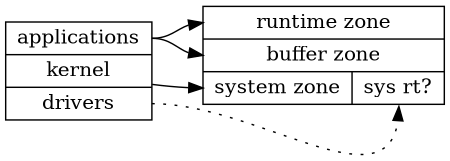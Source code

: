 digraph memory_zones {
   compound = true;
   node [shape = record];
   rankdir = LR;
   size=3;

   clients [label = "<apps>applications
                     |<sys>kernel
                     |<drv>drivers"];

   zones [label = "<rt>runtime zone
                  |<buf>buffer zone
                  |{<sys>system zone |<sys_rt>sys rt?}"];

   clients:apps -> zones:rt;
   clients:apps -> zones:buf;
   clients:kernel -> zones:sys;
   clients:drv -> zones:sys_rt [style = dotted];
}

